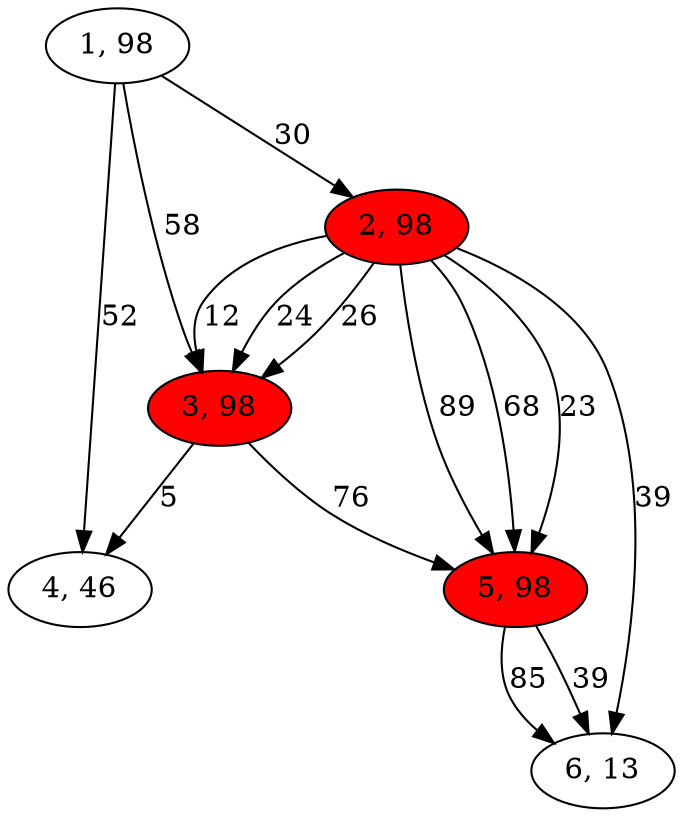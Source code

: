 digraph G{
1[label="1, 98"]
2[label="2, 98"]
3[label="3, 98"]
4[label="4, 46"]
5[label="5, 98"]
6[label="6, 13"]
1->3[label="58"]
1->4[label="52"]
1->2[label="30"]
2[style = filled,fillcolor=red]
2->6[label="39"]
2->5[label="68"]
2->3[label="24"]
2->3[label="26"]
2->5[label="23"]
2->5[label="89"]
2->3[label="12"]
3[style = filled,fillcolor=red]
3->4[label="5"]
3->5[label="76"]
5[style = filled,fillcolor=red]
5->6[label="39"]
5->6[label="85"]
}
